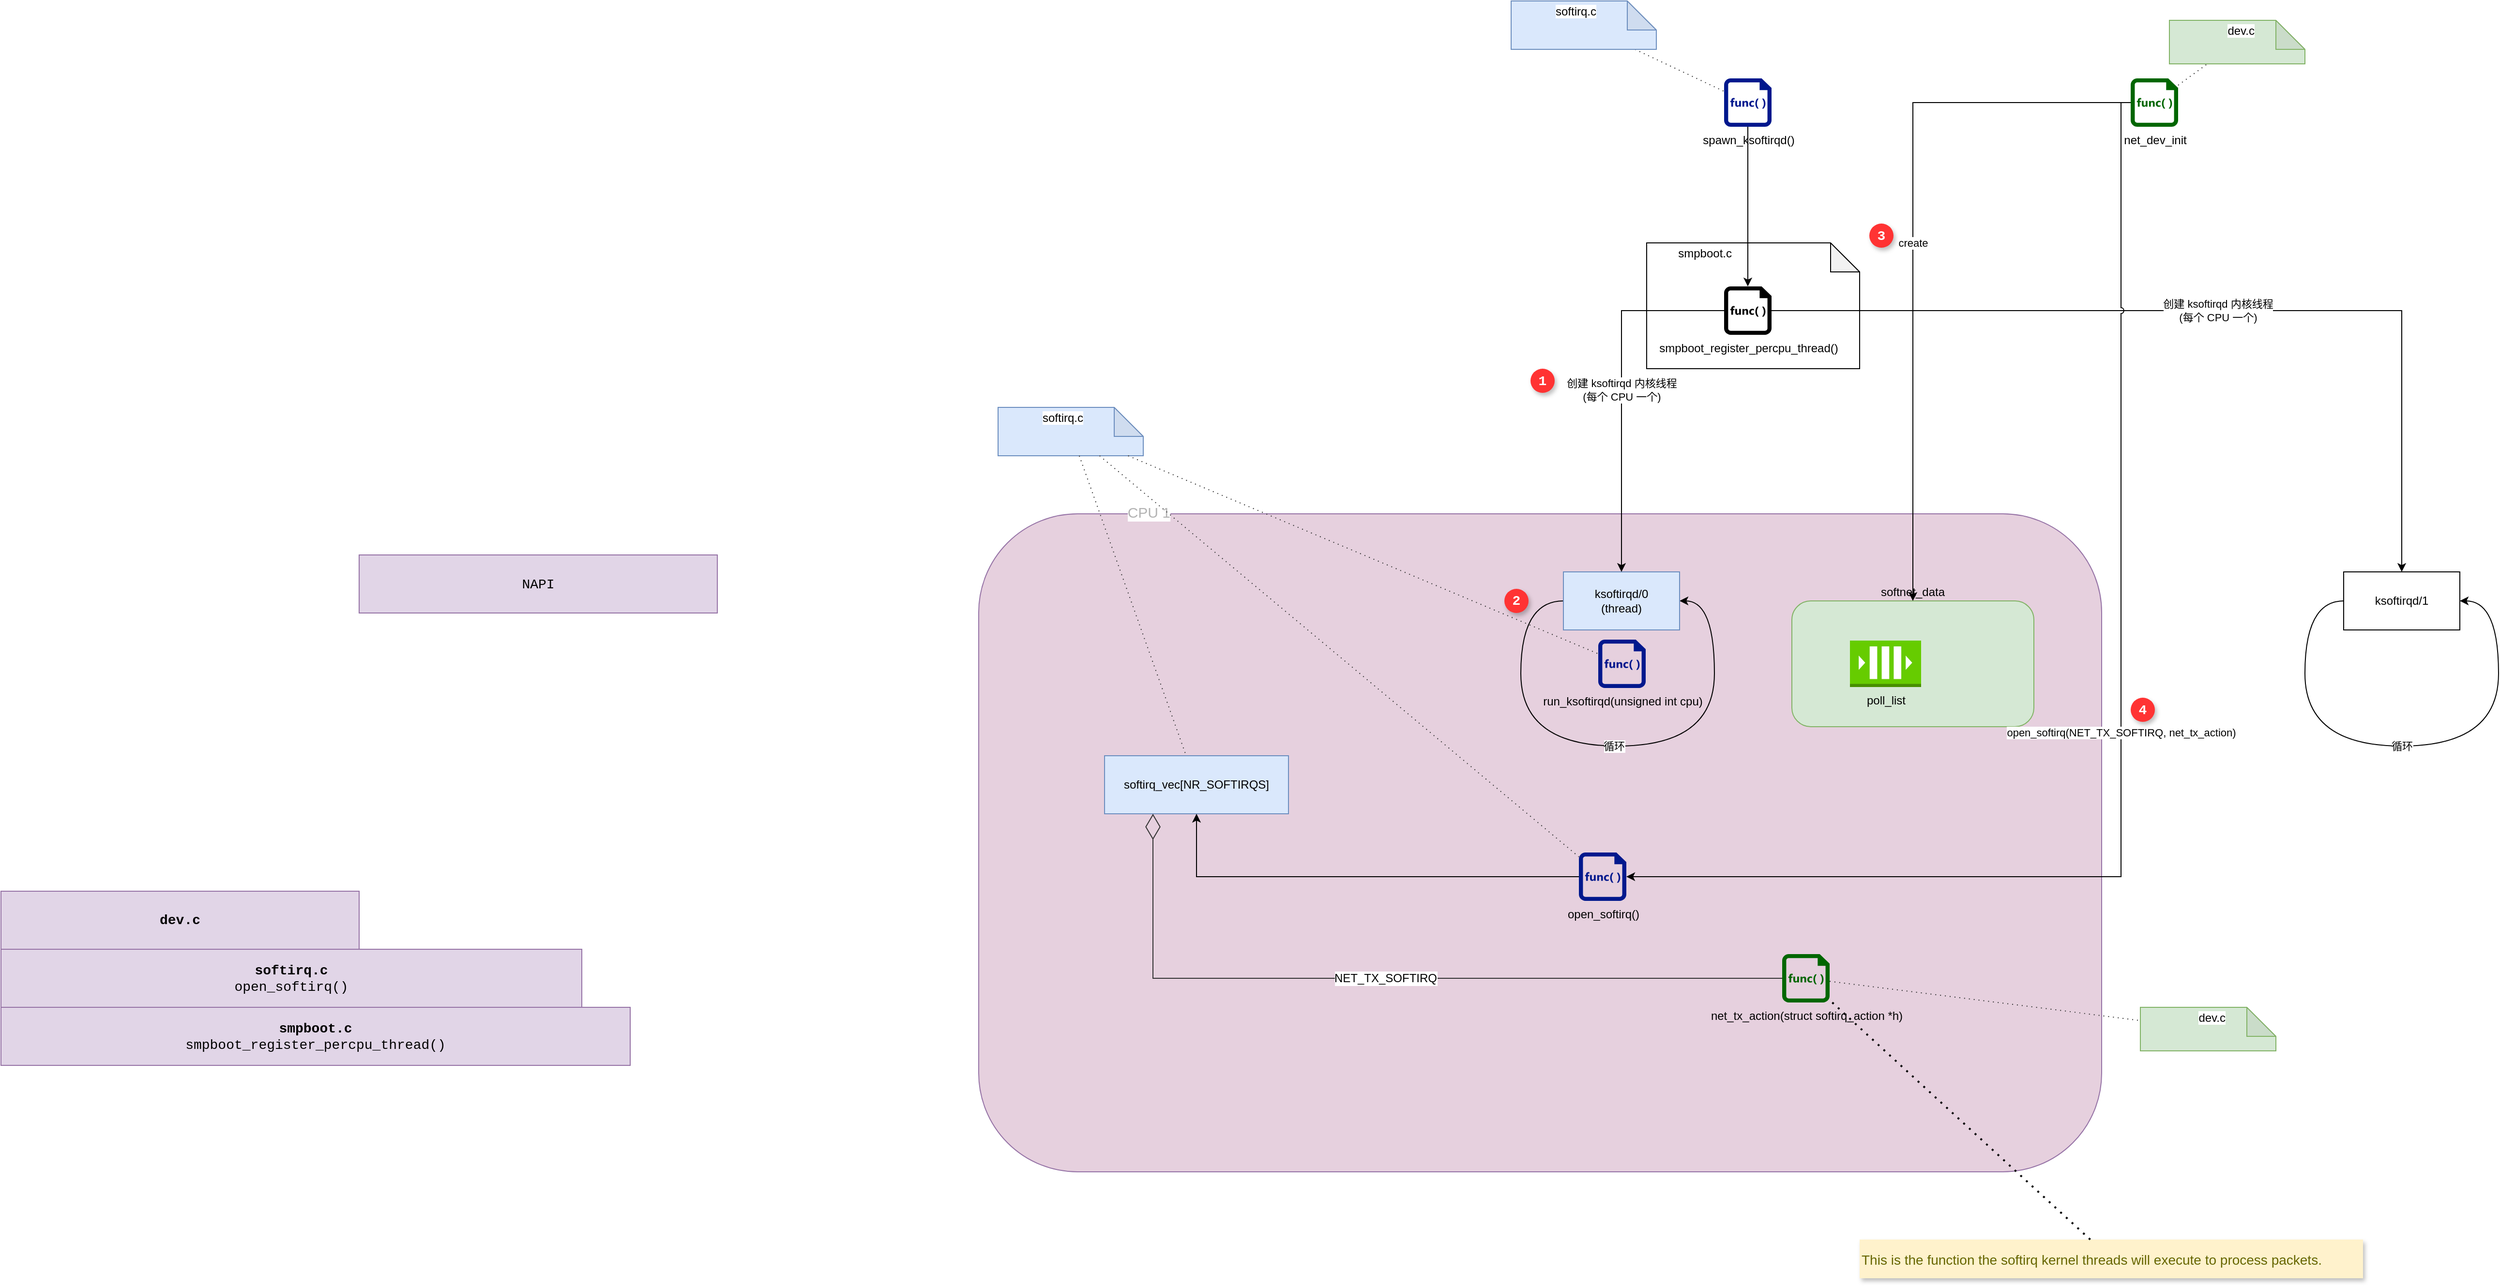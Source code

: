 <mxfile version="15.4.0" type="device" pages="2"><diagram id="A_RY6MCgwpAhB8f_nWh0" name=" Initial setup"><mxGraphModel dx="3661" dy="1705" grid="1" gridSize="10" guides="1" tooltips="1" connect="1" arrows="1" fold="1" page="1" pageScale="1" pageWidth="1100" pageHeight="850" math="0" shadow="0"><root><mxCell id="0"/><mxCell id="Q0dZxunpiZf9C9T9Ycs4-32" value="perCPU" style="locked=1;" parent="0"/><mxCell id="Q0dZxunpiZf9C9T9Ycs4-33" value="CPU 1" style="rounded=1;whiteSpace=wrap;html=1;shadow=0;labelBackgroundColor=default;sketch=0;fontFamily=Helvetica;fontSize=15;strokeColor=#9673a6;fillColor=#E6D0DE;align=right;fontColor=#B3B3B3;labelPosition=left;verticalLabelPosition=top;verticalAlign=bottom;spacingBottom=-10;spacingRight=-200;" vertex="1" parent="Q0dZxunpiZf9C9T9Ycs4-32"><mxGeometry x="-460" y="490" width="1160" height="680" as="geometry"/></mxCell><mxCell id="1" parent="0"/><UserObject label="softirq.c" id="Q0dZxunpiZf9C9T9Ycs4-14"><mxCell style="shape=note;whiteSpace=wrap;html=1;backgroundOutline=1;darkOpacity=0.05;labelBackgroundColor=default;labelPosition=left;verticalLabelPosition=top;align=right;verticalAlign=bottom;fillColor=#dae8fc;strokeColor=#6c8ebf;spacingTop=0;spacingBottom=-20;spacingRight=-90;" vertex="1" parent="1"><mxGeometry x="-440" y="380" width="150" height="50" as="geometry"/></mxCell></UserObject><mxCell id="Q0dZxunpiZf9C9T9Ycs4-4" value="循环" style="curved=1;endArrow=classic;html=1;rounded=0;edgeStyle=orthogonalEdgeStyle;entryX=1;entryY=0.5;entryDx=0;entryDy=0;exitX=0;exitY=0.5;exitDx=0;exitDy=0;" edge="1" parent="1" source="Q0dZxunpiZf9C9T9Ycs4-5" target="Q0dZxunpiZf9C9T9Ycs4-5"><mxGeometry width="50" height="50" relative="1" as="geometry"><mxPoint x="160" y="730" as="sourcePoint"/><mxPoint x="210" y="680" as="targetPoint"/><Array as="points"><mxPoint x="100" y="580"/><mxPoint x="100" y="730"/><mxPoint x="300" y="730"/><mxPoint x="300" y="580"/></Array></mxGeometry></mxCell><mxCell id="Q0dZxunpiZf9C9T9Ycs4-5" value="ksoftirqd/0&lt;br&gt;(thread)" style="rounded=0;whiteSpace=wrap;html=1;fillColor=#dae8fc;strokeColor=#6c8ebf;" vertex="1" parent="1"><mxGeometry x="144" y="550" width="120" height="60" as="geometry"/></mxCell><mxCell id="Q0dZxunpiZf9C9T9Ycs4-6" value="ksoftirqd/1" style="rounded=0;whiteSpace=wrap;html=1;" vertex="1" parent="1"><mxGeometry x="950" y="550" width="120" height="60" as="geometry"/></mxCell><mxCell id="Q0dZxunpiZf9C9T9Ycs4-7" value="循环" style="curved=1;endArrow=classic;html=1;rounded=0;edgeStyle=orthogonalEdgeStyle;" edge="1" parent="1" source="Q0dZxunpiZf9C9T9Ycs4-6" target="Q0dZxunpiZf9C9T9Ycs4-6"><mxGeometry width="50" height="50" relative="1" as="geometry"><mxPoint x="954" y="580" as="sourcePoint"/><mxPoint x="1074" y="580" as="targetPoint"/><Array as="points"><mxPoint x="910" y="580"/><mxPoint x="910" y="730"/><mxPoint x="1110" y="730"/><mxPoint x="1110" y="580"/></Array></mxGeometry></mxCell><UserObject label="spawn_ksoftirqd()" link="https://elixir.bootlin.com/linux/v5.4/source/kernel/softirq.c#L680" id="Q0dZxunpiZf9C9T9Ycs4-13"><mxCell style="sketch=0;aspect=fixed;pointerEvents=1;shadow=0;dashed=0;html=1;strokeColor=none;labelPosition=center;verticalLabelPosition=bottom;verticalAlign=top;align=center;fillColor=#00188D;shape=mxgraph.mscae.enterprise.code_file;labelBackgroundColor=none;" vertex="1" parent="1"><mxGeometry x="310" y="40" width="49" height="50" as="geometry"/></mxCell></UserObject><mxCell id="Q0dZxunpiZf9C9T9Ycs4-15" value="smpboot.c" style="shape=note;whiteSpace=wrap;html=1;backgroundOutline=1;darkOpacity=0.05;labelBackgroundColor=default;labelPosition=left;verticalLabelPosition=top;align=right;verticalAlign=bottom;spacingTop=0;spacingBottom=-20;spacingRight=-90;" vertex="1" parent="1"><mxGeometry x="230" y="210" width="220" height="130" as="geometry"/></mxCell><UserObject label="smpboot_register_percpu_thread()" link="https://elixir.bootlin.com/linux/v5.4/source/kernel/smpboot.c#L289" id="Q0dZxunpiZf9C9T9Ycs4-16"><mxCell style="sketch=0;aspect=fixed;pointerEvents=1;shadow=0;dashed=0;html=1;strokeColor=none;labelPosition=center;verticalLabelPosition=bottom;verticalAlign=top;align=center;fillColor=#000000;shape=mxgraph.mscae.enterprise.code_file;labelBackgroundColor=none;" vertex="1" parent="1"><mxGeometry x="310" y="255" width="49" height="50" as="geometry"/></mxCell></UserObject><mxCell id="Q0dZxunpiZf9C9T9Ycs4-8" value="创建 ksoftirqd 内核线程&lt;br&gt;(每个 CPU 一个)" style="endArrow=classic;html=1;rounded=0;edgeStyle=orthogonalEdgeStyle;" edge="1" parent="1" source="Q0dZxunpiZf9C9T9Ycs4-16" target="Q0dZxunpiZf9C9T9Ycs4-5"><mxGeometry width="50" height="50" relative="1" as="geometry"><mxPoint x="310" y="275" as="sourcePoint"/><mxPoint x="160" y="350" as="targetPoint"/></mxGeometry></mxCell><mxCell id="Q0dZxunpiZf9C9T9Ycs4-9" value="创建 ksoftirqd 内核线程&lt;br&gt;(每个 CPU 一个)" style="endArrow=classic;html=1;rounded=0;edgeStyle=orthogonalEdgeStyle;" edge="1" parent="1" source="Q0dZxunpiZf9C9T9Ycs4-16" target="Q0dZxunpiZf9C9T9Ycs4-6"><mxGeometry width="50" height="50" relative="1" as="geometry"><mxPoint x="357.5" y="275" as="sourcePoint"/><mxPoint x="214" y="470" as="targetPoint"/></mxGeometry></mxCell><mxCell id="Q0dZxunpiZf9C9T9Ycs4-11" value="" style="endArrow=classic;html=1;rounded=0;edgeStyle=orthogonalEdgeStyle;" edge="1" parent="1" source="Q0dZxunpiZf9C9T9Ycs4-13" target="Q0dZxunpiZf9C9T9Ycs4-16"><mxGeometry width="50" height="50" relative="1" as="geometry"><mxPoint x="530" y="220" as="sourcePoint"/><mxPoint x="334" y="250" as="targetPoint"/></mxGeometry></mxCell><UserObject label="run_ksoftirqd(unsigned int cpu)" link="https://elixir.bootlin.com/linux/v5.4/source/kernel/softirq.c#L595" tooltip="&#9;local_irq_disable();&#10;&#9;if (local_softirq_pending()) {&#10;&#9;&#9;/*&#10;&#9;&#9; * We can safely run softirq on inline stack, as we are not deep&#10;&#9;&#9; * in the task stack here.&#10;&#9;&#9; */&#10;&#9;&#9;__do_softirq();&#10;&#9;&#9;local_irq_enable();&#10;&#9;&#9;cond_resched();&#10;&#9;&#9;return;&#10;&#9;}&#10;&#9;local_irq_enable();" id="Q0dZxunpiZf9C9T9Ycs4-18"><mxCell style="sketch=0;aspect=fixed;pointerEvents=1;shadow=0;dashed=0;html=1;strokeColor=none;labelPosition=center;verticalLabelPosition=bottom;verticalAlign=top;align=center;fillColor=#00188D;shape=mxgraph.mscae.enterprise.code_file;labelBackgroundColor=none;" vertex="1" parent="1"><mxGeometry x="180" y="620" width="49" height="50" as="geometry"/></mxCell></UserObject><mxCell id="Q0dZxunpiZf9C9T9Ycs4-21" value="1" style="ellipse;whiteSpace=wrap;html=1;aspect=fixed;shadow=1;labelBackgroundColor=none;sketch=0;align=center;strokeColor=none;fillColor=#FF3333;fontColor=#FFFFFF;fontSize=14;fontStyle=1;fontFamily=Courier New;" vertex="1" parent="1"><mxGeometry x="110" y="340" width="25" height="25" as="geometry"/></mxCell><mxCell id="Q0dZxunpiZf9C9T9Ycs4-22" value="smpboot.c&lt;br&gt;&lt;span style=&quot;font-weight: normal&quot;&gt;smpboot_register_percpu_thread()&lt;/span&gt;" style="rounded=0;whiteSpace=wrap;html=1;shadow=0;labelBackgroundColor=none;sketch=0;fontFamily=Courier New;fontSize=14;strokeColor=#9673a6;fillColor=#e1d5e7;align=center;fontStyle=1" vertex="1" parent="1"><mxGeometry x="-1470" y="1000" width="650" height="60" as="geometry"/></mxCell><mxCell id="Q0dZxunpiZf9C9T9Ycs4-23" value="&lt;b&gt;softirq.c&lt;/b&gt;&lt;br&gt;open_softirq()" style="rounded=0;whiteSpace=wrap;html=1;shadow=0;labelBackgroundColor=none;sketch=0;fontFamily=Courier New;fontSize=14;strokeColor=#9673a6;fillColor=#e1d5e7;align=center;" vertex="1" parent="1"><mxGeometry x="-1470" y="940" width="600" height="60" as="geometry"/></mxCell><mxCell id="Q0dZxunpiZf9C9T9Ycs4-24" value="2" style="ellipse;whiteSpace=wrap;html=1;aspect=fixed;shadow=1;labelBackgroundColor=none;sketch=0;align=center;strokeColor=none;fillColor=#FF3333;fontColor=#FFFFFF;fontSize=14;fontStyle=1;fontFamily=Courier New;" vertex="1" parent="1"><mxGeometry x="83" y="567.5" width="25" height="25" as="geometry"/></mxCell><UserObject label="net_dev_init" link="https://elixir.bootlin.com/linux/v5.4/source/net/core/dev.c#L10166" id="Q0dZxunpiZf9C9T9Ycs4-26"><mxCell style="sketch=0;aspect=fixed;pointerEvents=1;shadow=0;dashed=0;html=1;strokeColor=none;labelPosition=center;verticalLabelPosition=bottom;verticalAlign=top;align=center;fillColor=#006600;shape=mxgraph.mscae.enterprise.code_file;labelBackgroundColor=none;" vertex="1" parent="1"><mxGeometry x="730" y="40" width="49" height="50" as="geometry"/></mxCell></UserObject><UserObject label="softnet_data" link="https://elixir.bootlin.com/linux/v5.4/source/include/linux/netdevice.h#L2974" id="Q0dZxunpiZf9C9T9Ycs4-29"><mxCell style="rounded=1;whiteSpace=wrap;html=1;shadow=0;labelBackgroundColor=none;sketch=0;fontFamily=Helvetica;fontSize=12;strokeColor=#82b366;fillColor=#d5e8d4;align=center;labelPosition=center;verticalLabelPosition=top;verticalAlign=bottom;" vertex="1" parent="1"><mxGeometry x="380" y="580" width="250" height="130" as="geometry"/></mxCell></UserObject><UserObject label="poll_list" link="https://elixir.bootlin.com/linux/v5.4/source/include/linux/netdevice.h#L2975" id="Q0dZxunpiZf9C9T9Ycs4-27"><mxCell style="outlineConnect=0;dashed=0;verticalLabelPosition=bottom;verticalAlign=top;align=center;html=1;shape=mxgraph.aws3.queue;fillColor=#66CC00;gradientColor=none;shadow=0;labelBackgroundColor=none;sketch=0;fontFamily=Helvetica;fontSize=12;fontColor=#000000;strokeColor=default;" vertex="1" parent="1"><mxGeometry x="440" y="621" width="73.5" height="48" as="geometry"/></mxCell></UserObject><UserObject label="create" link="https://elixir.bootlin.com/linux/v5.4/source/net/core/dev.c#L10193" id="Q0dZxunpiZf9C9T9Ycs4-34"><mxCell style="endArrow=classic;html=1;rounded=0;fontFamily=Helvetica;fontSize=11;fontColor=#000000;edgeStyle=orthogonalEdgeStyle;" edge="1" parent="1" source="Q0dZxunpiZf9C9T9Ycs4-26" target="Q0dZxunpiZf9C9T9Ycs4-29"><mxGeometry width="50" height="50" relative="1" as="geometry"><mxPoint x="690" y="390" as="sourcePoint"/><mxPoint x="740" y="340" as="targetPoint"/></mxGeometry></mxCell></UserObject><mxCell id="Q0dZxunpiZf9C9T9Ycs4-35" value="3" style="ellipse;whiteSpace=wrap;html=1;aspect=fixed;shadow=1;labelBackgroundColor=none;sketch=0;align=center;strokeColor=none;fillColor=#FF3333;fontColor=#FFFFFF;fontSize=14;fontStyle=1;fontFamily=Courier New;" vertex="1" parent="1"><mxGeometry x="460" y="190" width="25" height="25" as="geometry"/></mxCell><mxCell id="Q0dZxunpiZf9C9T9Ycs4-36" value="NAPI" style="rounded=0;whiteSpace=wrap;html=1;shadow=0;labelBackgroundColor=none;sketch=0;fontFamily=Courier New;fontSize=14;strokeColor=#9673a6;fillColor=#e1d5e7;align=center;" vertex="1" parent="1"><mxGeometry x="-1100" y="532.5" width="370" height="60" as="geometry"/></mxCell><mxCell id="Q0dZxunpiZf9C9T9Ycs4-37" value="dev.c" style="rounded=0;whiteSpace=wrap;html=1;shadow=0;labelBackgroundColor=none;sketch=0;fontFamily=Courier New;fontSize=14;strokeColor=#9673a6;fillColor=#e1d5e7;align=center;fontStyle=1" vertex="1" parent="1"><mxGeometry x="-1470" y="880" width="370" height="60" as="geometry"/></mxCell><UserObject label="softirq_vec[NR_SOFTIRQS]" link="https://elixir.bootlin.com/linux/v5.4/source/kernel/softirq.c#L55" id="Q0dZxunpiZf9C9T9Ycs4-41"><mxCell style="rounded=0;whiteSpace=wrap;html=1;fillColor=#dae8fc;strokeColor=#6c8ebf;" vertex="1" parent="1"><mxGeometry x="-330" y="740" width="190" height="60" as="geometry"/></mxCell></UserObject><mxCell id="kjpyu5BcOV6IYPTqM-Ez-1" value="" style="endArrow=none;dashed=1;html=1;rounded=0;fontFamily=Helvetica;fontSize=15;fontColor=#000000;dashPattern=1 4;strokeColor=#333333;" edge="1" parent="1" source="Q0dZxunpiZf9C9T9Ycs4-14" target="Q0dZxunpiZf9C9T9Ycs4-18"><mxGeometry width="50" height="50" relative="1" as="geometry"><mxPoint x="150" y="640" as="sourcePoint"/><mxPoint x="200" y="590" as="targetPoint"/></mxGeometry></mxCell><mxCell id="kjpyu5BcOV6IYPTqM-Ez-2" value="" style="endArrow=none;dashed=1;html=1;rounded=0;fontFamily=Helvetica;fontSize=15;fontColor=#000000;dashPattern=1 4;strokeColor=#333333;" edge="1" parent="1" source="Q0dZxunpiZf9C9T9Ycs4-14" target="Q0dZxunpiZf9C9T9Ycs4-41"><mxGeometry width="50" height="50" relative="1" as="geometry"><mxPoint x="-200" y="604.193" as="sourcePoint"/><mxPoint x="190" y="651.997" as="targetPoint"/></mxGeometry></mxCell><UserObject label="open_softirq()" link="https://elixir.bootlin.com/linux/v5.4/source/kernel/softirq.c#L455" tooltip="" id="kjpyu5BcOV6IYPTqM-Ez-3"><mxCell style="sketch=0;aspect=fixed;pointerEvents=1;shadow=0;dashed=0;html=1;strokeColor=none;labelPosition=center;verticalLabelPosition=bottom;verticalAlign=top;align=center;fillColor=#00188D;shape=mxgraph.mscae.enterprise.code_file;labelBackgroundColor=none;" vertex="1" parent="1"><mxGeometry x="160" y="840" width="49" height="50" as="geometry"/></mxCell></UserObject><mxCell id="kjpyu5BcOV6IYPTqM-Ez-4" value="" style="endArrow=none;dashed=1;html=1;rounded=0;fontFamily=Helvetica;fontSize=15;fontColor=#000000;dashPattern=1 4;strokeColor=#333333;" edge="1" parent="1" source="Q0dZxunpiZf9C9T9Ycs4-14" target="kjpyu5BcOV6IYPTqM-Ez-3"><mxGeometry width="50" height="50" relative="1" as="geometry"><mxPoint x="-268.243" y="620" as="sourcePoint"/><mxPoint x="-233.108" y="750" as="targetPoint"/></mxGeometry></mxCell><UserObject label="open_softirq(NET_TX_SOFTIRQ, net_tx_action)" link="https://elixir.bootlin.com/linux/v5.4/source/net/core/dev.c#L10232" id="kjpyu5BcOV6IYPTqM-Ez-5"><mxCell style="endArrow=classic;html=1;rounded=0;fontFamily=Helvetica;fontSize=11;fontColor=#000000;edgeStyle=orthogonalEdgeStyle;jumpStyle=arc;" edge="1" parent="1" source="Q0dZxunpiZf9C9T9Ycs4-26" target="kjpyu5BcOV6IYPTqM-Ez-3"><mxGeometry width="50" height="50" relative="1" as="geometry"><mxPoint x="740" y="75.059" as="sourcePoint"/><mxPoint x="515" y="590" as="targetPoint"/><Array as="points"><mxPoint x="720" y="65"/><mxPoint x="720" y="865"/></Array></mxGeometry></mxCell></UserObject><mxCell id="kjpyu5BcOV6IYPTqM-Ez-7" value="" style="endArrow=classic;html=1;rounded=0;fontFamily=Helvetica;fontSize=11;fontColor=#000000;jumpStyle=arc;edgeStyle=orthogonalEdgeStyle;" edge="1" parent="1" source="kjpyu5BcOV6IYPTqM-Ez-3" target="Q0dZxunpiZf9C9T9Ycs4-41"><mxGeometry width="50" height="50" relative="1" as="geometry"><mxPoint x="-130" y="450" as="sourcePoint"/><mxPoint x="-80" y="400" as="targetPoint"/></mxGeometry></mxCell><mxCell id="kjpyu5BcOV6IYPTqM-Ez-8" value="" style="endArrow=none;dashed=1;html=1;rounded=0;fontFamily=Helvetica;fontSize=15;fontColor=#000000;dashPattern=1 4;strokeColor=#333333;" edge="1" parent="1" source="kjpyu5BcOV6IYPTqM-Ez-16" target="Q0dZxunpiZf9C9T9Ycs4-13"><mxGeometry width="50" height="50" relative="1" as="geometry"><mxPoint x="-200" y="604.193" as="sourcePoint"/><mxPoint x="190" y="651.997" as="targetPoint"/></mxGeometry></mxCell><UserObject label="net_tx_action(struct softirq_action *h)" link="https://elixir.bootlin.com/linux/v5.4/source/kernel/softirq.c#L455" tooltip="This is the function the softirq kernel threads will execute to process packets." id="kjpyu5BcOV6IYPTqM-Ez-9"><mxCell style="sketch=0;aspect=fixed;pointerEvents=1;shadow=0;dashed=0;html=1;strokeColor=none;labelPosition=center;verticalLabelPosition=bottom;verticalAlign=top;align=center;fillColor=#006600;shape=mxgraph.mscae.enterprise.code_file;labelBackgroundColor=none;" vertex="1" parent="1"><mxGeometry x="370" y="945" width="49" height="50" as="geometry"/></mxCell></UserObject><UserObject label="dev.c" id="kjpyu5BcOV6IYPTqM-Ez-10"><mxCell style="shape=note;whiteSpace=wrap;html=1;backgroundOutline=1;darkOpacity=0.05;labelBackgroundColor=default;labelPosition=left;verticalLabelPosition=top;align=right;verticalAlign=bottom;fillColor=#d5e8d4;strokeColor=#82b366;spacingTop=0;spacingBottom=-20;spacingRight=-90;" vertex="1" parent="1"><mxGeometry x="740" y="1000" width="140" height="45" as="geometry"/></mxCell></UserObject><mxCell id="kjpyu5BcOV6IYPTqM-Ez-12" value="" style="endArrow=none;dashed=1;html=1;rounded=0;fontFamily=Helvetica;fontSize=15;fontColor=#000000;dashPattern=1 4;strokeColor=#333333;" edge="1" parent="1" source="kjpyu5BcOV6IYPTqM-Ez-9" target="kjpyu5BcOV6IYPTqM-Ez-10"><mxGeometry width="50" height="50" relative="1" as="geometry"><mxPoint x="-325.136" y="440" as="sourcePoint"/><mxPoint x="170" y="854.49" as="targetPoint"/></mxGeometry></mxCell><mxCell id="kjpyu5BcOV6IYPTqM-Ez-13" value="" style="endArrow=none;dashed=1;html=1;rounded=0;fontFamily=Helvetica;fontSize=15;fontColor=#000000;dashPattern=1 4;strokeColor=#333333;" edge="1" parent="1" source="Q0dZxunpiZf9C9T9Ycs4-26" target="kjpyu5BcOV6IYPTqM-Ez-15"><mxGeometry width="50" height="50" relative="1" as="geometry"><mxPoint x="830" y="590" as="sourcePoint"/><mxPoint x="750" y="1023.655" as="targetPoint"/></mxGeometry></mxCell><mxCell id="kjpyu5BcOV6IYPTqM-Ez-14" value="4" style="ellipse;whiteSpace=wrap;html=1;aspect=fixed;shadow=1;labelBackgroundColor=none;sketch=0;align=center;strokeColor=none;fillColor=#FF3333;fontColor=#FFFFFF;fontSize=14;fontStyle=1;fontFamily=Courier New;" vertex="1" parent="1"><mxGeometry x="730" y="680" width="25" height="25" as="geometry"/></mxCell><UserObject label="dev.c" id="kjpyu5BcOV6IYPTqM-Ez-15"><mxCell style="shape=note;whiteSpace=wrap;html=1;backgroundOutline=1;darkOpacity=0.05;labelBackgroundColor=default;labelPosition=left;verticalLabelPosition=top;align=right;verticalAlign=bottom;fillColor=#d5e8d4;strokeColor=#82b366;spacingTop=0;spacingBottom=-20;spacingRight=-90;" vertex="1" parent="1"><mxGeometry x="770" y="-20" width="140" height="45" as="geometry"/></mxCell></UserObject><UserObject label="softirq.c" id="kjpyu5BcOV6IYPTqM-Ez-16"><mxCell style="shape=note;whiteSpace=wrap;html=1;backgroundOutline=1;darkOpacity=0.05;labelBackgroundColor=default;labelPosition=left;verticalLabelPosition=top;align=right;verticalAlign=bottom;fillColor=#dae8fc;strokeColor=#6c8ebf;spacingTop=0;spacingBottom=-20;spacingRight=-90;" vertex="1" parent="1"><mxGeometry x="90" y="-40" width="150" height="50" as="geometry"/></mxCell></UserObject><mxCell id="kjpyu5BcOV6IYPTqM-Ez-18" value="NET_TX_SOFTIRQ" style="endArrow=diamondThin;endFill=0;endSize=24;html=1;rounded=0;fontFamily=Helvetica;fontSize=12;fontColor=#000000;strokeColor=#333333;edgeStyle=orthogonalEdgeStyle;jumpStyle=arc;labelBackgroundColor=default;" edge="1" parent="1" source="kjpyu5BcOV6IYPTqM-Ez-9" target="Q0dZxunpiZf9C9T9Ycs4-41"><mxGeometry width="160" relative="1" as="geometry"><mxPoint x="-290" y="1250" as="sourcePoint"/><mxPoint x="-130" y="1250" as="targetPoint"/><Array as="points"><mxPoint x="-280" y="970"/></Array></mxGeometry></mxCell><UserObject label="This is the function the softirq kernel threads will execute to process packets." tooltip="" id="j05o8Kf4deu0pwPSedyq-1"><mxCell style="shape=note;strokeWidth=2;fontSize=14;size=0;fillColor=#fff2cc;strokeColor=none;fontColor=#666600;labelBackgroundColor=none;align=left;shadow=1;sketch=0;" vertex="1" parent="1"><mxGeometry x="450" y="1240" width="520" height="40" as="geometry"/></mxCell></UserObject><mxCell id="j05o8Kf4deu0pwPSedyq-2" value="" style="endArrow=none;dashed=1;html=1;dashPattern=1 3;strokeWidth=2;rounded=0;" edge="1" parent="1" source="j05o8Kf4deu0pwPSedyq-1" target="kjpyu5BcOV6IYPTqM-Ez-9"><mxGeometry width="50" height="50" relative="1" as="geometry"><mxPoint x="1400" y="1615" as="sourcePoint"/><mxPoint x="694.974" y="990" as="targetPoint"/></mxGeometry></mxCell></root></mxGraphModel></diagram><diagram id="0-W7Yumc-sHmSOHk1aMW" name="Page-2"><mxGraphModel dx="2561" dy="855" grid="1" gridSize="10" guides="1" tooltips="1" connect="1" arrows="1" fold="1" page="1" pageScale="1" pageWidth="1100" pageHeight="850" math="0" shadow="0"><root><mxCell id="BylPPQXDzZ_rkNzSN9U8-0"/><mxCell id="BylPPQXDzZ_rkNzSN9U8-1" parent="BylPPQXDzZ_rkNzSN9U8-0"/><UserObject label="code" tooltip="" id="BylPPQXDzZ_rkNzSN9U8-2"><mxCell style="shape=note;strokeWidth=2;fontSize=14;size=0;fillColor=#fff2cc;strokeColor=none;fontColor=#666600;labelBackgroundColor=none;align=left;shadow=1;sketch=0;" vertex="1" parent="BylPPQXDzZ_rkNzSN9U8-1"><mxGeometry x="-660" y="530" width="60" height="40" as="geometry"/></mxCell></UserObject><mxCell id="BylPPQXDzZ_rkNzSN9U8-3" value="" style="endArrow=none;dashed=1;html=1;dashPattern=1 3;strokeWidth=2;rounded=0;" edge="1" parent="BylPPQXDzZ_rkNzSN9U8-1" source="BylPPQXDzZ_rkNzSN9U8-2"><mxGeometry width="50" height="50" relative="1" as="geometry"><mxPoint x="70" y="910" as="sourcePoint"/><mxPoint x="34" y="689.84" as="targetPoint"/></mxGeometry></mxCell></root></mxGraphModel></diagram></mxfile>